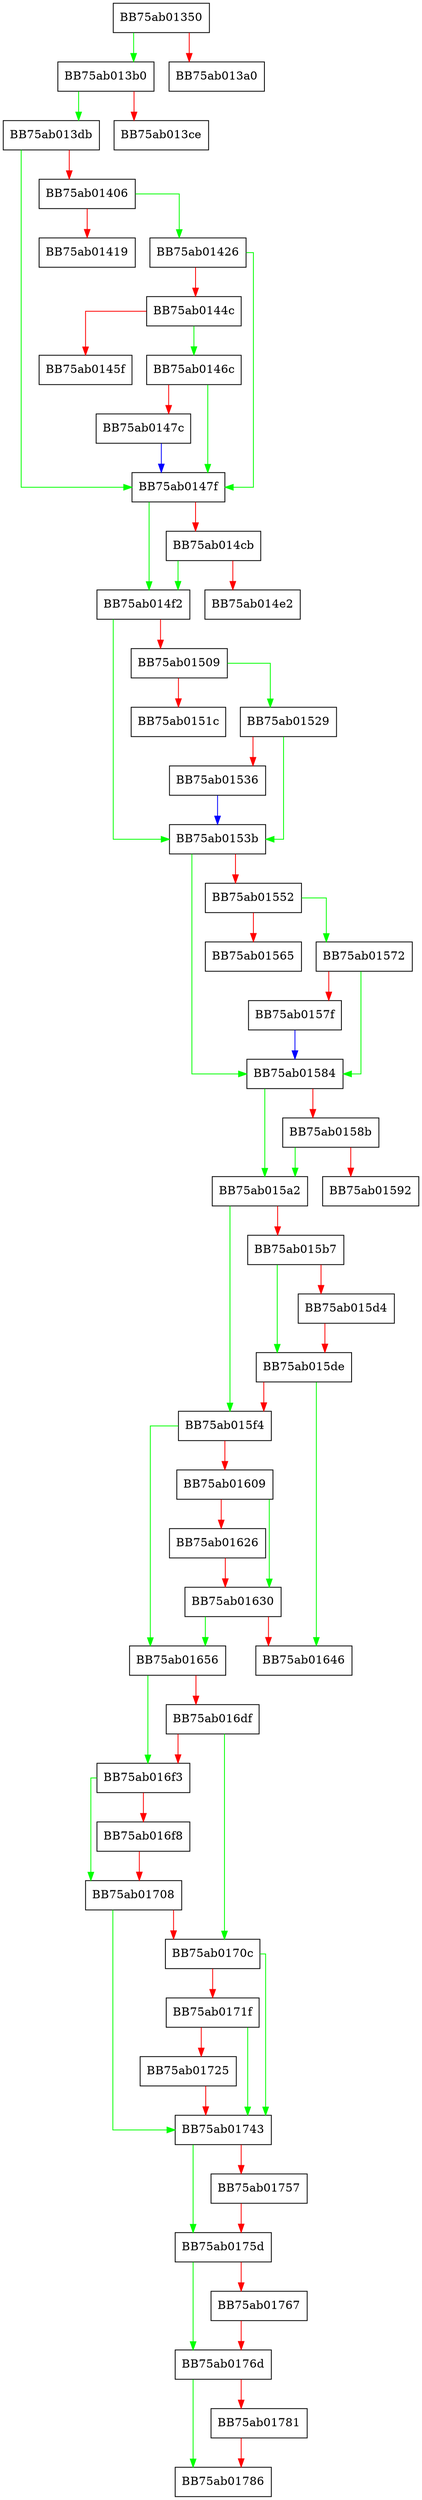digraph bm_lua_api_add_blocking_firewall_rule {
  node [shape="box"];
  graph [splines=ortho];
  BB75ab01350 -> BB75ab013b0 [color="green"];
  BB75ab01350 -> BB75ab013a0 [color="red"];
  BB75ab013b0 -> BB75ab013db [color="green"];
  BB75ab013b0 -> BB75ab013ce [color="red"];
  BB75ab013db -> BB75ab0147f [color="green"];
  BB75ab013db -> BB75ab01406 [color="red"];
  BB75ab01406 -> BB75ab01426 [color="green"];
  BB75ab01406 -> BB75ab01419 [color="red"];
  BB75ab01426 -> BB75ab0147f [color="green"];
  BB75ab01426 -> BB75ab0144c [color="red"];
  BB75ab0144c -> BB75ab0146c [color="green"];
  BB75ab0144c -> BB75ab0145f [color="red"];
  BB75ab0146c -> BB75ab0147f [color="green"];
  BB75ab0146c -> BB75ab0147c [color="red"];
  BB75ab0147c -> BB75ab0147f [color="blue"];
  BB75ab0147f -> BB75ab014f2 [color="green"];
  BB75ab0147f -> BB75ab014cb [color="red"];
  BB75ab014cb -> BB75ab014f2 [color="green"];
  BB75ab014cb -> BB75ab014e2 [color="red"];
  BB75ab014f2 -> BB75ab0153b [color="green"];
  BB75ab014f2 -> BB75ab01509 [color="red"];
  BB75ab01509 -> BB75ab01529 [color="green"];
  BB75ab01509 -> BB75ab0151c [color="red"];
  BB75ab01529 -> BB75ab0153b [color="green"];
  BB75ab01529 -> BB75ab01536 [color="red"];
  BB75ab01536 -> BB75ab0153b [color="blue"];
  BB75ab0153b -> BB75ab01584 [color="green"];
  BB75ab0153b -> BB75ab01552 [color="red"];
  BB75ab01552 -> BB75ab01572 [color="green"];
  BB75ab01552 -> BB75ab01565 [color="red"];
  BB75ab01572 -> BB75ab01584 [color="green"];
  BB75ab01572 -> BB75ab0157f [color="red"];
  BB75ab0157f -> BB75ab01584 [color="blue"];
  BB75ab01584 -> BB75ab015a2 [color="green"];
  BB75ab01584 -> BB75ab0158b [color="red"];
  BB75ab0158b -> BB75ab015a2 [color="green"];
  BB75ab0158b -> BB75ab01592 [color="red"];
  BB75ab015a2 -> BB75ab015f4 [color="green"];
  BB75ab015a2 -> BB75ab015b7 [color="red"];
  BB75ab015b7 -> BB75ab015de [color="green"];
  BB75ab015b7 -> BB75ab015d4 [color="red"];
  BB75ab015d4 -> BB75ab015de [color="red"];
  BB75ab015de -> BB75ab01646 [color="green"];
  BB75ab015de -> BB75ab015f4 [color="red"];
  BB75ab015f4 -> BB75ab01656 [color="green"];
  BB75ab015f4 -> BB75ab01609 [color="red"];
  BB75ab01609 -> BB75ab01630 [color="green"];
  BB75ab01609 -> BB75ab01626 [color="red"];
  BB75ab01626 -> BB75ab01630 [color="red"];
  BB75ab01630 -> BB75ab01656 [color="green"];
  BB75ab01630 -> BB75ab01646 [color="red"];
  BB75ab01656 -> BB75ab016f3 [color="green"];
  BB75ab01656 -> BB75ab016df [color="red"];
  BB75ab016df -> BB75ab0170c [color="green"];
  BB75ab016df -> BB75ab016f3 [color="red"];
  BB75ab016f3 -> BB75ab01708 [color="green"];
  BB75ab016f3 -> BB75ab016f8 [color="red"];
  BB75ab016f8 -> BB75ab01708 [color="red"];
  BB75ab01708 -> BB75ab01743 [color="green"];
  BB75ab01708 -> BB75ab0170c [color="red"];
  BB75ab0170c -> BB75ab01743 [color="green"];
  BB75ab0170c -> BB75ab0171f [color="red"];
  BB75ab0171f -> BB75ab01743 [color="green"];
  BB75ab0171f -> BB75ab01725 [color="red"];
  BB75ab01725 -> BB75ab01743 [color="red"];
  BB75ab01743 -> BB75ab0175d [color="green"];
  BB75ab01743 -> BB75ab01757 [color="red"];
  BB75ab01757 -> BB75ab0175d [color="red"];
  BB75ab0175d -> BB75ab0176d [color="green"];
  BB75ab0175d -> BB75ab01767 [color="red"];
  BB75ab01767 -> BB75ab0176d [color="red"];
  BB75ab0176d -> BB75ab01786 [color="green"];
  BB75ab0176d -> BB75ab01781 [color="red"];
  BB75ab01781 -> BB75ab01786 [color="red"];
}